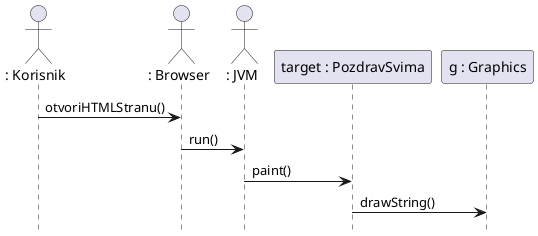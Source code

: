 @startuml test4
hide footbox
actor Korisnik as ": Korisnik"
actor Browser as ": Browser"
actor JVM as ": JVM"

Korisnik -> Browser : otvoriHTMLStranu()
Browser -> JVM : run()
JVM -> "target : PozdravSvima" : paint()
"target : PozdravSvima" -> "g : Graphics" : drawString()


@enduml
